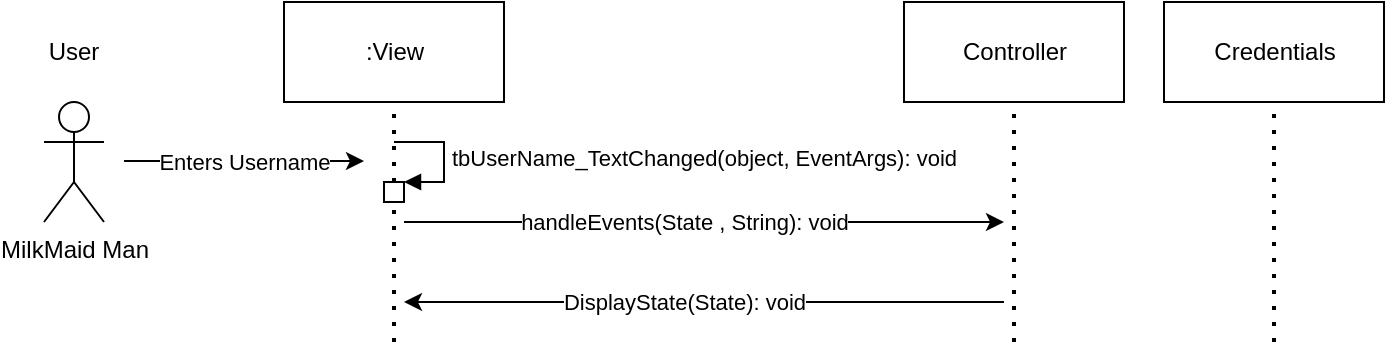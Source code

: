 <mxfile version="14.2.9" type="github" pages="2">
  <diagram id="SNN_i0FdVK82FHHx-FIl" name="Enter Username">
    <mxGraphModel dx="1422" dy="762" grid="1" gridSize="10" guides="1" tooltips="1" connect="1" arrows="1" fold="1" page="1" pageScale="1" pageWidth="850" pageHeight="1100" math="0" shadow="0">
      <root>
        <mxCell id="0" />
        <mxCell id="1" parent="0" />
        <mxCell id="AGH0SmUa5eymo6raEz3J-1" value=":View" style="html=1;" vertex="1" parent="1">
          <mxGeometry x="170" y="130" width="110" height="50" as="geometry" />
        </mxCell>
        <mxCell id="AGH0SmUa5eymo6raEz3J-2" value="MilkMaid Man" style="shape=umlActor;verticalLabelPosition=bottom;verticalAlign=top;html=1;outlineConnect=0;" vertex="1" parent="1">
          <mxGeometry x="50" y="180" width="30" height="60" as="geometry" />
        </mxCell>
        <mxCell id="AGH0SmUa5eymo6raEz3J-3" value="" style="endArrow=classic;html=1;" edge="1" parent="1">
          <mxGeometry width="50" height="50" relative="1" as="geometry">
            <mxPoint x="90" y="209.5" as="sourcePoint" />
            <mxPoint x="210" y="209.5" as="targetPoint" />
          </mxGeometry>
        </mxCell>
        <mxCell id="AGH0SmUa5eymo6raEz3J-4" value="Enters Username" style="edgeLabel;html=1;align=center;verticalAlign=middle;resizable=0;points=[];" vertex="1" connectable="0" parent="AGH0SmUa5eymo6raEz3J-3">
          <mxGeometry x="-0.167" relative="1" as="geometry">
            <mxPoint x="10" as="offset" />
          </mxGeometry>
        </mxCell>
        <mxCell id="AGH0SmUa5eymo6raEz3J-5" value="" style="endArrow=none;dashed=1;html=1;dashPattern=1 3;strokeWidth=2;entryX=0.5;entryY=1;entryDx=0;entryDy=0;" edge="1" parent="1" target="AGH0SmUa5eymo6raEz3J-1">
          <mxGeometry width="50" height="50" relative="1" as="geometry">
            <mxPoint x="225" y="300" as="sourcePoint" />
            <mxPoint x="224.5" y="200" as="targetPoint" />
          </mxGeometry>
        </mxCell>
        <mxCell id="AGH0SmUa5eymo6raEz3J-6" value="Controller" style="html=1;" vertex="1" parent="1">
          <mxGeometry x="480" y="130" width="110" height="50" as="geometry" />
        </mxCell>
        <mxCell id="AGH0SmUa5eymo6raEz3J-7" value="" style="endArrow=none;dashed=1;html=1;dashPattern=1 3;strokeWidth=2;entryX=0.5;entryY=1;entryDx=0;entryDy=0;" edge="1" parent="1" target="AGH0SmUa5eymo6raEz3J-6">
          <mxGeometry width="50" height="50" relative="1" as="geometry">
            <mxPoint x="535" y="300" as="sourcePoint" />
            <mxPoint x="534.5" y="200" as="targetPoint" />
          </mxGeometry>
        </mxCell>
        <mxCell id="AGH0SmUa5eymo6raEz3J-8" value="" style="endArrow=classic;html=1;" edge="1" parent="1">
          <mxGeometry width="50" height="50" relative="1" as="geometry">
            <mxPoint x="230" y="240" as="sourcePoint" />
            <mxPoint x="530" y="240" as="targetPoint" />
            <Array as="points">
              <mxPoint x="400" y="240" />
            </Array>
          </mxGeometry>
        </mxCell>
        <mxCell id="AGH0SmUa5eymo6raEz3J-17" value="handleEvents(State , String): void" style="edgeLabel;html=1;align=center;verticalAlign=middle;resizable=0;points=[];" vertex="1" connectable="0" parent="AGH0SmUa5eymo6raEz3J-8">
          <mxGeometry x="0.059" relative="1" as="geometry">
            <mxPoint x="-19" as="offset" />
          </mxGeometry>
        </mxCell>
        <mxCell id="AGH0SmUa5eymo6raEz3J-10" value="" style="html=1;points=[];perimeter=orthogonalPerimeter;" vertex="1" parent="1">
          <mxGeometry x="220" y="220" width="10" height="10" as="geometry" />
        </mxCell>
        <mxCell id="AGH0SmUa5eymo6raEz3J-11" value="&lt;span style=&quot;text-align: center&quot;&gt;tbUserName_TextChanged(object, EventArgs): void&lt;/span&gt;" style="edgeStyle=orthogonalEdgeStyle;html=1;align=left;spacingLeft=2;endArrow=block;rounded=0;entryX=1;entryY=0;" edge="1" parent="1" target="AGH0SmUa5eymo6raEz3J-10">
          <mxGeometry relative="1" as="geometry">
            <mxPoint x="225" y="200" as="sourcePoint" />
            <Array as="points">
              <mxPoint x="250" y="200" />
            </Array>
          </mxGeometry>
        </mxCell>
        <mxCell id="AGH0SmUa5eymo6raEz3J-15" value="Credentials" style="html=1;" vertex="1" parent="1">
          <mxGeometry x="610" y="130" width="110" height="50" as="geometry" />
        </mxCell>
        <mxCell id="AGH0SmUa5eymo6raEz3J-16" value="" style="endArrow=none;dashed=1;html=1;dashPattern=1 3;strokeWidth=2;entryX=0.5;entryY=1;entryDx=0;entryDy=0;" edge="1" parent="1" target="AGH0SmUa5eymo6raEz3J-15">
          <mxGeometry width="50" height="50" relative="1" as="geometry">
            <mxPoint x="665" y="300" as="sourcePoint" />
            <mxPoint x="664.5" y="200" as="targetPoint" />
          </mxGeometry>
        </mxCell>
        <mxCell id="AGH0SmUa5eymo6raEz3J-18" style="edgeStyle=orthogonalEdgeStyle;rounded=0;orthogonalLoop=1;jettySize=auto;html=1;exitX=0.5;exitY=1;exitDx=0;exitDy=0;" edge="1" parent="1" source="AGH0SmUa5eymo6raEz3J-6" target="AGH0SmUa5eymo6raEz3J-6">
          <mxGeometry relative="1" as="geometry" />
        </mxCell>
        <mxCell id="AGH0SmUa5eymo6raEz3J-19" value="" style="endArrow=classic;html=1;" edge="1" parent="1">
          <mxGeometry width="50" height="50" relative="1" as="geometry">
            <mxPoint x="530" y="280" as="sourcePoint" />
            <mxPoint x="230" y="280" as="targetPoint" />
            <Array as="points">
              <mxPoint x="410" y="280" />
            </Array>
          </mxGeometry>
        </mxCell>
        <mxCell id="AGH0SmUa5eymo6raEz3J-20" value="DisplayState(State): void" style="edgeLabel;html=1;align=center;verticalAlign=middle;resizable=0;points=[];" vertex="1" connectable="0" parent="AGH0SmUa5eymo6raEz3J-19">
          <mxGeometry x="0.059" relative="1" as="geometry">
            <mxPoint x="-1" as="offset" />
          </mxGeometry>
        </mxCell>
        <mxCell id="udYD0FGTRt0QSM32HG3Y-1" value="User" style="text;html=1;strokeColor=none;fillColor=none;align=center;verticalAlign=middle;whiteSpace=wrap;rounded=0;" vertex="1" parent="1">
          <mxGeometry x="45" y="145" width="40" height="20" as="geometry" />
        </mxCell>
      </root>
    </mxGraphModel>
  </diagram>
  <diagram id="3JuQRtHlfed-bcRLQGUG" name="Enter Valid credentials">
    <mxGraphModel dx="474" dy="254" grid="1" gridSize="10" guides="1" tooltips="1" connect="1" arrows="1" fold="1" page="1" pageScale="1" pageWidth="850" pageHeight="1100" math="0" shadow="0">
      <root>
        <mxCell id="e9sg7XmWo2hIKwXYMkLT-0" />
        <mxCell id="e9sg7XmWo2hIKwXYMkLT-1" parent="e9sg7XmWo2hIKwXYMkLT-0" />
        <mxCell id="e9sg7XmWo2hIKwXYMkLT-3" value="Barnicle Bouy" style="shape=umlActor;verticalLabelPosition=bottom;verticalAlign=top;html=1;outlineConnect=0;" parent="e9sg7XmWo2hIKwXYMkLT-1" vertex="1">
          <mxGeometry x="50" y="180" width="30" height="60" as="geometry" />
        </mxCell>
        <mxCell id="OxlTrXASXLIjEsPuV552-0" value=":View" style="html=1;" vertex="1" parent="e9sg7XmWo2hIKwXYMkLT-1">
          <mxGeometry x="170" y="130" width="110" height="50" as="geometry" />
        </mxCell>
        <mxCell id="OxlTrXASXLIjEsPuV552-2" value="" style="endArrow=classic;html=1;" edge="1" parent="e9sg7XmWo2hIKwXYMkLT-1">
          <mxGeometry width="50" height="50" relative="1" as="geometry">
            <mxPoint x="90" y="209.5" as="sourcePoint" />
            <mxPoint x="210" y="209.5" as="targetPoint" />
          </mxGeometry>
        </mxCell>
        <mxCell id="OxlTrXASXLIjEsPuV552-3" value="Enters Username" style="edgeLabel;html=1;align=center;verticalAlign=middle;resizable=0;points=[];" vertex="1" connectable="0" parent="OxlTrXASXLIjEsPuV552-2">
          <mxGeometry x="-0.167" relative="1" as="geometry">
            <mxPoint x="10" as="offset" />
          </mxGeometry>
        </mxCell>
        <mxCell id="OxlTrXASXLIjEsPuV552-4" value="" style="endArrow=none;dashed=1;html=1;dashPattern=1 3;strokeWidth=2;entryX=0.5;entryY=1;entryDx=0;entryDy=0;" edge="1" parent="e9sg7XmWo2hIKwXYMkLT-1" target="OxlTrXASXLIjEsPuV552-0">
          <mxGeometry width="50" height="50" relative="1" as="geometry">
            <mxPoint x="225" y="300" as="sourcePoint" />
            <mxPoint x="224.5" y="200" as="targetPoint" />
          </mxGeometry>
        </mxCell>
        <mxCell id="OxlTrXASXLIjEsPuV552-5" value="Controller" style="html=1;" vertex="1" parent="e9sg7XmWo2hIKwXYMkLT-1">
          <mxGeometry x="480" y="130" width="110" height="50" as="geometry" />
        </mxCell>
        <mxCell id="OxlTrXASXLIjEsPuV552-6" value="" style="endArrow=none;dashed=1;html=1;dashPattern=1 3;strokeWidth=2;entryX=0.5;entryY=1;entryDx=0;entryDy=0;" edge="1" parent="e9sg7XmWo2hIKwXYMkLT-1" target="OxlTrXASXLIjEsPuV552-5">
          <mxGeometry width="50" height="50" relative="1" as="geometry">
            <mxPoint x="535" y="300" as="sourcePoint" />
            <mxPoint x="534.5" y="200" as="targetPoint" />
          </mxGeometry>
        </mxCell>
        <mxCell id="OxlTrXASXLIjEsPuV552-7" value="" style="endArrow=classic;html=1;" edge="1" parent="e9sg7XmWo2hIKwXYMkLT-1">
          <mxGeometry width="50" height="50" relative="1" as="geometry">
            <mxPoint x="230" y="240" as="sourcePoint" />
            <mxPoint x="530" y="240" as="targetPoint" />
            <Array as="points">
              <mxPoint x="400" y="240" />
            </Array>
          </mxGeometry>
        </mxCell>
        <mxCell id="OxlTrXASXLIjEsPuV552-8" value="handleEvents(State , String): void" style="edgeLabel;html=1;align=center;verticalAlign=middle;resizable=0;points=[];" vertex="1" connectable="0" parent="OxlTrXASXLIjEsPuV552-7">
          <mxGeometry x="0.059" relative="1" as="geometry">
            <mxPoint x="-19" as="offset" />
          </mxGeometry>
        </mxCell>
        <mxCell id="OxlTrXASXLIjEsPuV552-9" value="" style="html=1;points=[];perimeter=orthogonalPerimeter;" vertex="1" parent="e9sg7XmWo2hIKwXYMkLT-1">
          <mxGeometry x="220" y="220" width="10" height="10" as="geometry" />
        </mxCell>
        <mxCell id="OxlTrXASXLIjEsPuV552-10" value="&lt;span style=&quot;text-align: center&quot;&gt;UxLoginBtn_Click(object, EventArgs): void&lt;/span&gt;" style="edgeStyle=orthogonalEdgeStyle;html=1;align=left;spacingLeft=2;endArrow=block;rounded=0;entryX=1;entryY=0;" edge="1" parent="e9sg7XmWo2hIKwXYMkLT-1" target="OxlTrXASXLIjEsPuV552-9">
          <mxGeometry relative="1" as="geometry">
            <mxPoint x="225" y="200" as="sourcePoint" />
            <Array as="points">
              <mxPoint x="250" y="200" />
            </Array>
          </mxGeometry>
        </mxCell>
        <mxCell id="OxlTrXASXLIjEsPuV552-11" value="Credentials" style="html=1;" vertex="1" parent="e9sg7XmWo2hIKwXYMkLT-1">
          <mxGeometry x="610" y="130" width="110" height="50" as="geometry" />
        </mxCell>
        <mxCell id="OxlTrXASXLIjEsPuV552-12" value="" style="endArrow=none;dashed=1;html=1;dashPattern=1 3;strokeWidth=2;entryX=0.5;entryY=1;entryDx=0;entryDy=0;" edge="1" parent="e9sg7XmWo2hIKwXYMkLT-1" target="OxlTrXASXLIjEsPuV552-11">
          <mxGeometry width="50" height="50" relative="1" as="geometry">
            <mxPoint x="665" y="300" as="sourcePoint" />
            <mxPoint x="664.5" y="200" as="targetPoint" />
          </mxGeometry>
        </mxCell>
        <mxCell id="OxlTrXASXLIjEsPuV552-13" style="edgeStyle=orthogonalEdgeStyle;rounded=0;orthogonalLoop=1;jettySize=auto;html=1;exitX=0.5;exitY=1;exitDx=0;exitDy=0;" edge="1" parent="e9sg7XmWo2hIKwXYMkLT-1" source="OxlTrXASXLIjEsPuV552-5" target="OxlTrXASXLIjEsPuV552-5">
          <mxGeometry relative="1" as="geometry" />
        </mxCell>
        <mxCell id="OxlTrXASXLIjEsPuV552-14" value="" style="endArrow=classic;html=1;" edge="1" parent="e9sg7XmWo2hIKwXYMkLT-1">
          <mxGeometry width="50" height="50" relative="1" as="geometry">
            <mxPoint x="530" y="280" as="sourcePoint" />
            <mxPoint x="230" y="280" as="targetPoint" />
            <Array as="points">
              <mxPoint x="410" y="280" />
            </Array>
          </mxGeometry>
        </mxCell>
        <mxCell id="OxlTrXASXLIjEsPuV552-15" value="DisplayState(State): void" style="edgeLabel;html=1;align=center;verticalAlign=middle;resizable=0;points=[];" vertex="1" connectable="0" parent="OxlTrXASXLIjEsPuV552-14">
          <mxGeometry x="0.059" relative="1" as="geometry">
            <mxPoint x="-1" as="offset" />
          </mxGeometry>
        </mxCell>
        <mxCell id="OxlTrXASXLIjEsPuV552-16" value="User" style="text;html=1;strokeColor=none;fillColor=none;align=center;verticalAlign=middle;whiteSpace=wrap;rounded=0;" vertex="1" parent="e9sg7XmWo2hIKwXYMkLT-1">
          <mxGeometry x="45" y="145" width="40" height="20" as="geometry" />
        </mxCell>
      </root>
    </mxGraphModel>
  </diagram>
</mxfile>
